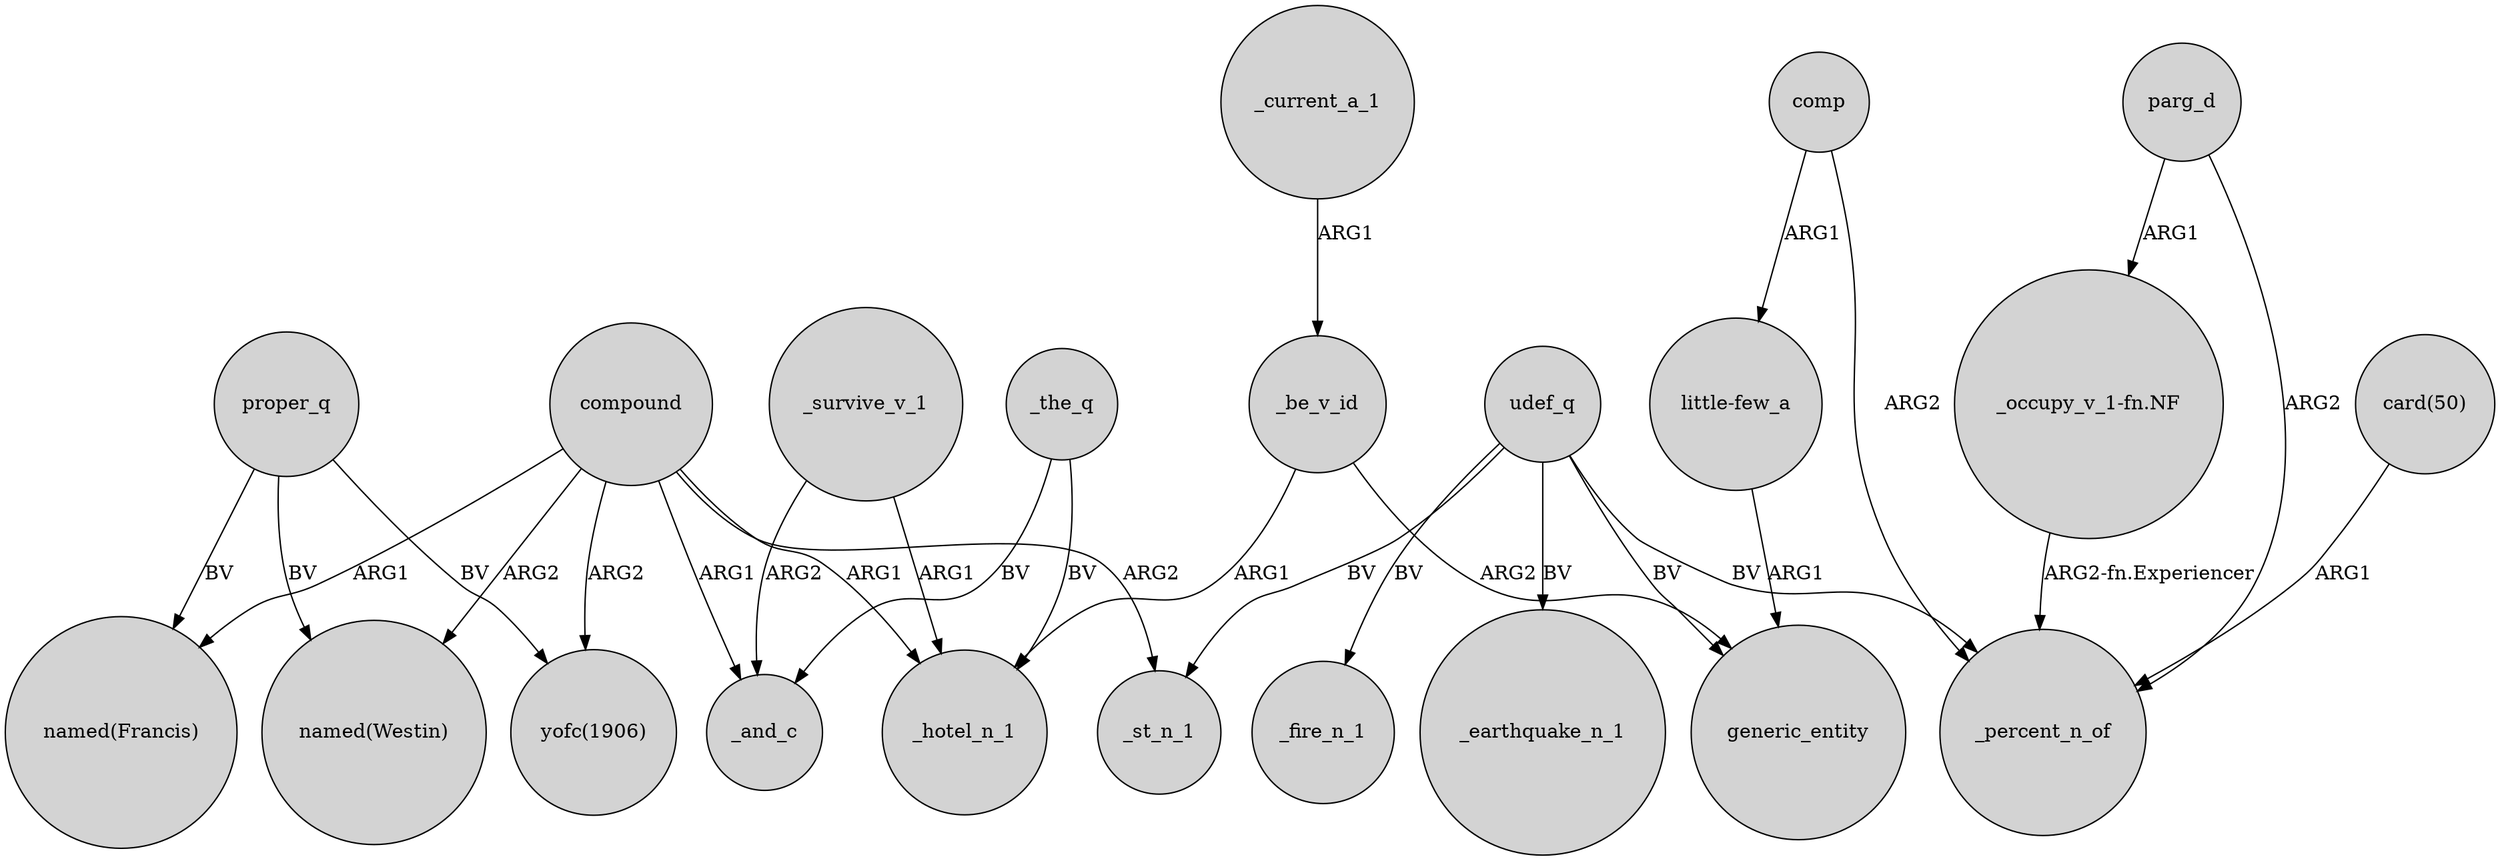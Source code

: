 digraph {
	node [shape=circle style=filled]
	_the_q -> _and_c [label=BV]
	udef_q -> generic_entity [label=BV]
	compound -> "yofc(1906)" [label=ARG2]
	comp -> _percent_n_of [label=ARG2]
	udef_q -> _st_n_1 [label=BV]
	compound -> "named(Francis)" [label=ARG1]
	"_occupy_v_1-fn.NF" -> _percent_n_of [label="ARG2-fn.Experiencer"]
	parg_d -> _percent_n_of [label=ARG2]
	_current_a_1 -> _be_v_id [label=ARG1]
	_be_v_id -> generic_entity [label=ARG2]
	compound -> _st_n_1 [label=ARG2]
	_survive_v_1 -> _hotel_n_1 [label=ARG1]
	compound -> _hotel_n_1 [label=ARG1]
	_survive_v_1 -> _and_c [label=ARG2]
	"card(50)" -> _percent_n_of [label=ARG1]
	parg_d -> "_occupy_v_1-fn.NF" [label=ARG1]
	udef_q -> _fire_n_1 [label=BV]
	compound -> _and_c [label=ARG1]
	compound -> "named(Westin)" [label=ARG2]
	comp -> "little-few_a" [label=ARG1]
	_be_v_id -> _hotel_n_1 [label=ARG1]
	proper_q -> "named(Westin)" [label=BV]
	proper_q -> "named(Francis)" [label=BV]
	"little-few_a" -> generic_entity [label=ARG1]
	udef_q -> _percent_n_of [label=BV]
	proper_q -> "yofc(1906)" [label=BV]
	_the_q -> _hotel_n_1 [label=BV]
	udef_q -> _earthquake_n_1 [label=BV]
}

